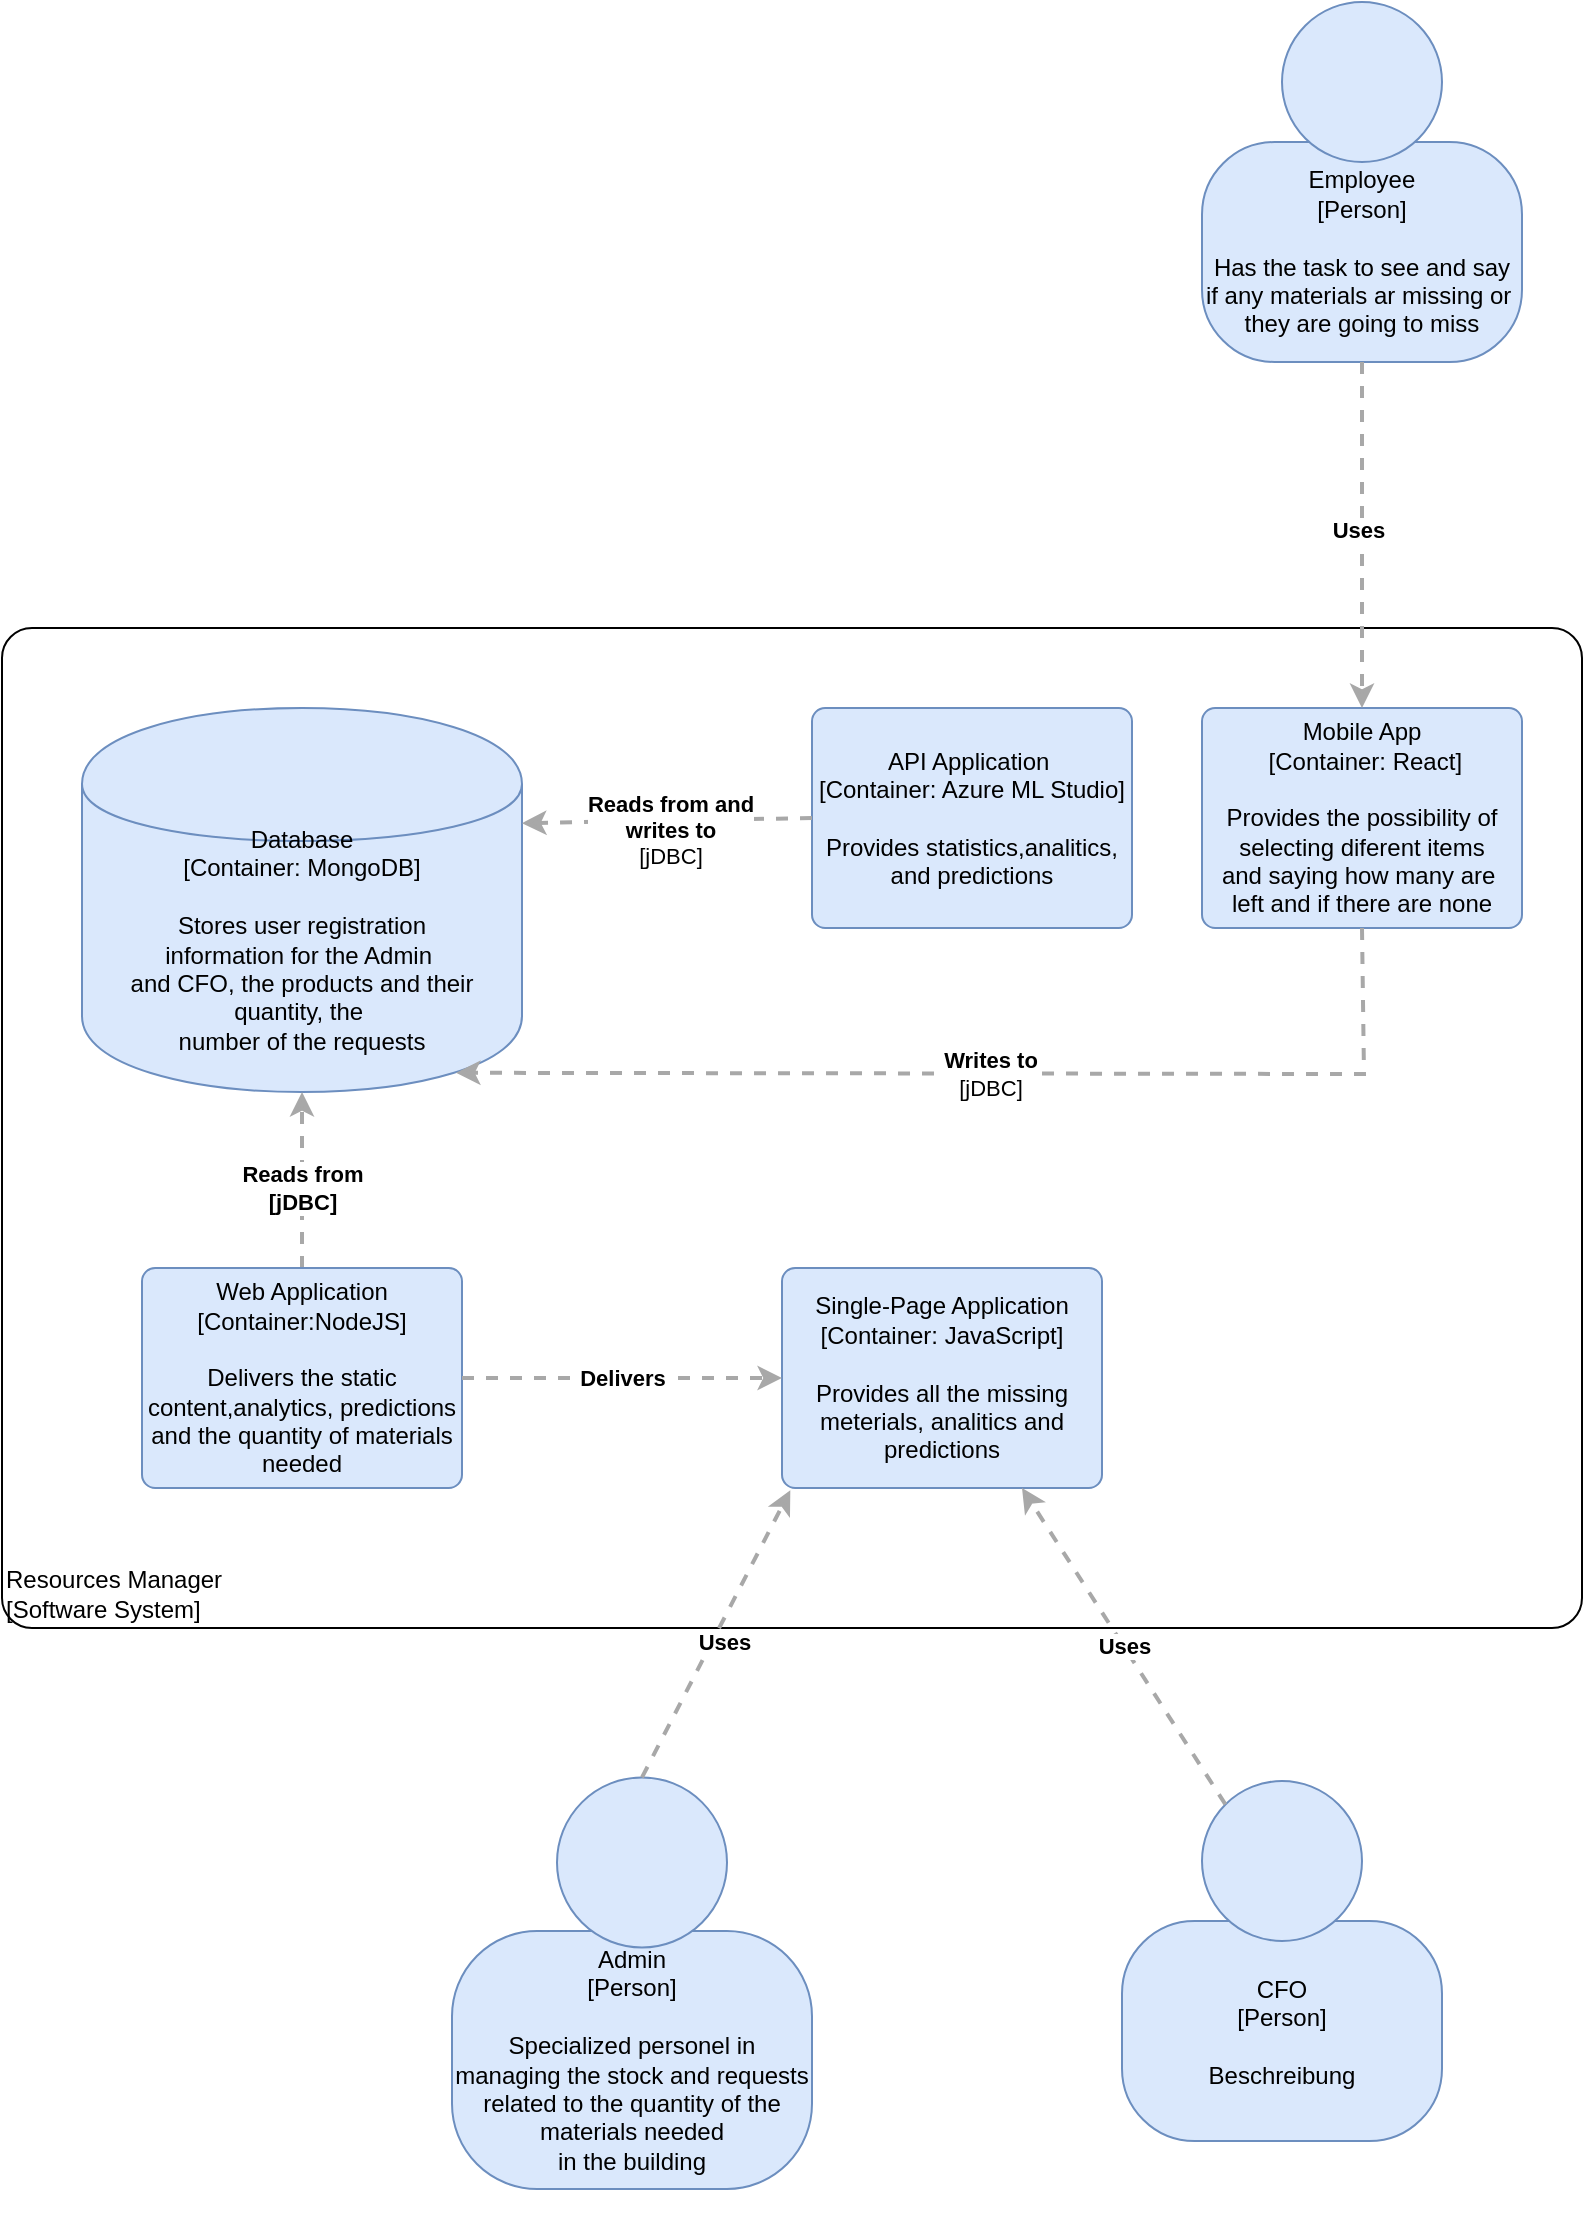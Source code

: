 <mxfile version="10.5.4" type="device"><diagram id="Y9WPn66LSog97lFWAclX" name="Page-1"><mxGraphModel dx="1408" dy="1106" grid="1" gridSize="10" guides="1" tooltips="1" connect="1" arrows="1" fold="1" page="1" pageScale="1" pageWidth="583" pageHeight="827" math="0" shadow="0"><root><mxCell id="0"/><mxCell id="1" parent="0"/><mxCell id="GZwwDSnO7_R79dS8rw4g-1" value="" style="group;rounded=0;labelBackgroundColor=none;fillColor=none;fontColor=#000000;align=center;html=1;" parent="1" vertex="1" connectable="0"><mxGeometry x="1175" y="1022.5" width="170" height="228" as="geometry"/><C4Person as="c4"/></mxCell><object label="&lt;div&gt;&lt;br&gt;&lt;/div&gt;&lt;div&gt;&lt;br&gt;&lt;/div&gt;&lt;div&gt;Admin&lt;/div&gt;&lt;div&gt;[Person]&lt;/div&gt;&lt;div&gt;&lt;br&gt;&lt;/div&gt;&lt;div&gt;Specialized personel in managing the stock and requests related to the quantity of the materials needed&lt;br&gt;&lt;/div&gt;&lt;div&gt;in the building&lt;/div&gt;&lt;div&gt;&lt;br&gt;&lt;/div&gt;&lt;div&gt;&lt;br&gt;&lt;/div&gt;" placeholders="1" c4Name="name" c4Type="body" c4Description="Beschreibung" id="GZwwDSnO7_R79dS8rw4g-2"><mxCell style="rounded=1;whiteSpace=wrap;html=1;labelBackgroundColor=none;fillColor=#dae8fc;fontColor=#000000;align=center;arcSize=33;strokeColor=#6c8ebf;" parent="GZwwDSnO7_R79dS8rw4g-1" vertex="1"><mxGeometry x="-10" y="99" width="180" height="129" as="geometry"/><C4Person as="c4"/></mxCell></object><mxCell id="GZwwDSnO7_R79dS8rw4g-3" value="" style="ellipse;whiteSpace=wrap;html=1;aspect=fixed;rounded=0;labelBackgroundColor=none;fillColor=#dae8fc;fontSize=12;fontColor=#000000;align=center;strokeColor=#6c8ebf;" parent="GZwwDSnO7_R79dS8rw4g-1" vertex="1"><mxGeometry x="42.5" y="22.222" width="85" height="85" as="geometry"/><C4Person as="c4"/></mxCell><mxCell id="GZwwDSnO7_R79dS8rw4g-23" value="" style="group;rounded=0;labelBackgroundColor=none;fillColor=none;fontColor=#000000;align=center;html=1;" parent="1" vertex="1" connectable="0"><mxGeometry x="1540" y="157" width="160" height="180" as="geometry"/><C4Person as="c4"/></mxCell><object label="Employee&lt;br&gt;&lt;div&gt;[Person]&lt;/div&gt;&lt;div&gt;&lt;br&gt;&lt;/div&gt;&lt;div&gt;Has the task to see and say&lt;/div&gt;&lt;div&gt;if any materials ar missing or&amp;nbsp;&lt;/div&gt;&lt;div&gt;they are going to miss&lt;/div&gt;" placeholders="1" c4Name="name" c4Type="body" c4Description="Beschreibung" id="GZwwDSnO7_R79dS8rw4g-24"><mxCell style="rounded=1;whiteSpace=wrap;html=1;labelBackgroundColor=none;fillColor=#dae8fc;fontColor=#000000;align=center;arcSize=33;strokeColor=#6c8ebf;" parent="GZwwDSnO7_R79dS8rw4g-23" vertex="1"><mxGeometry y="70" width="160" height="110" as="geometry"/><C4Person as="c4"/></mxCell></object><mxCell id="GZwwDSnO7_R79dS8rw4g-25" value="" style="ellipse;whiteSpace=wrap;html=1;aspect=fixed;rounded=0;labelBackgroundColor=none;fillColor=#dae8fc;fontSize=12;fontColor=#000000;align=center;strokeColor=#6c8ebf;" parent="GZwwDSnO7_R79dS8rw4g-23" vertex="1"><mxGeometry x="40" width="80" height="80" as="geometry"/><C4Person as="c4"/></mxCell><mxCell id="WpH0PgQD271ktpPxvavB-1" value="" style="group;rounded=0;labelBackgroundColor=none;fillColor=none;fontColor=#000000;align=center;html=1;" vertex="1" connectable="0" parent="1"><mxGeometry x="1500" y="1046.5" width="160" height="180" as="geometry"/><C4Person as="c4"/></mxCell><object label="&lt;div&gt;CFO&lt;/div&gt;&lt;div&gt;[Person]&lt;/div&gt;&lt;div&gt;&lt;br&gt;&lt;/div&gt;&lt;div&gt;Beschreibung&lt;/div&gt;" placeholders="1" c4Name="name" c4Type="body" c4Description="Beschreibung" id="WpH0PgQD271ktpPxvavB-2"><mxCell style="rounded=1;whiteSpace=wrap;html=1;labelBackgroundColor=none;fillColor=#dae8fc;fontColor=#000000;align=center;arcSize=33;strokeColor=#6c8ebf;" vertex="1" parent="WpH0PgQD271ktpPxvavB-1"><mxGeometry y="70" width="160" height="110" as="geometry"/><C4Person as="c4"/></mxCell></object><mxCell id="WpH0PgQD271ktpPxvavB-3" value="" style="ellipse;whiteSpace=wrap;html=1;aspect=fixed;rounded=0;labelBackgroundColor=none;fillColor=#dae8fc;fontSize=12;fontColor=#000000;align=center;strokeColor=#6c8ebf;" vertex="1" parent="WpH0PgQD271ktpPxvavB-1"><mxGeometry x="40" width="80" height="80" as="geometry"/><C4Person as="c4"/></mxCell><object label="&lt;div style=&quot;text-align: left&quot;&gt;Resources Manager&lt;/div&gt;&lt;div style=&quot;text-align: left&quot;&gt;[Software System]&lt;/div&gt;" placeholders="1" c4Name="hostname" c4Type="DeploymentNode" c4OperationSystem="operationSystem" c4ScalingFactor="scalingFactor" id="WpH0PgQD271ktpPxvavB-16"><mxCell style="rounded=1;whiteSpace=wrap;html=1;labelBackgroundColor=none;fillColor=#ffffff;fontColor=#000000;align=left;arcSize=3;strokeColor=#000000;verticalAlign=bottom;" vertex="1" parent="1"><mxGeometry x="940" y="470" width="790" height="500" as="geometry"/><C4DeploymentNode as="c4"/></mxCell></object><object label="&lt;span&gt;Database&lt;/span&gt;&lt;div&gt;[Container: MongoDB]&lt;/div&gt;&lt;div&gt;&lt;br&gt;&lt;/div&gt;&lt;div&gt;Stores user registration&lt;/div&gt;&lt;div&gt;information for the Admin&amp;nbsp;&lt;/div&gt;&lt;div&gt;and CFO, the products and their quantity, the&amp;nbsp;&lt;/div&gt;&lt;div&gt;number of the requests&lt;/div&gt;" placeholders="1" c4Type="Database" c4Technology="technology" c4Description="Beschreibung" id="WpH0PgQD271ktpPxvavB-17"><mxCell style="shape=cylinder;whiteSpace=wrap;html=1;boundedLbl=1;rounded=0;labelBackgroundColor=none;fillColor=#dae8fc;fontSize=12;fontColor=#000000;align=center;strokeColor=#6c8ebf;" vertex="1" parent="1"><mxGeometry x="980" y="510" width="220" height="192" as="geometry"/><C4Database as="c4"/></mxCell></object><object label="API Application&amp;nbsp;&lt;br&gt;&lt;div&gt;[Container: Azure ML Studio&lt;span&gt;]&lt;/span&gt;&lt;/div&gt;&lt;div&gt;&lt;br&gt;&lt;/div&gt;&lt;div&gt;Provides statistics,analitics, and predictions&lt;/div&gt;" placeholders="1" c4Name="name" c4Type="Container" c4Technology="technology" c4Description="Beschreibung" id="WpH0PgQD271ktpPxvavB-18"><mxCell style="rounded=1;whiteSpace=wrap;html=1;labelBackgroundColor=none;fillColor=#dae8fc;fontColor=#000000;align=center;arcSize=6;strokeColor=#6c8ebf;" vertex="1" parent="1"><mxGeometry x="1345" y="510" width="160" height="110" as="geometry"/><C4Container as="c4"/></mxCell></object><object label="&lt;div style=&quot;text-align: left&quot;&gt;&lt;div style=&quot;text-align: center&quot;&gt;&lt;b&gt;Reads from and&lt;/b&gt;&lt;/div&gt;&lt;div style=&quot;text-align: center&quot;&gt;&lt;b&gt;writes to&lt;/b&gt;&lt;/div&gt;&lt;div style=&quot;text-align: center&quot;&gt;[jDBC]&lt;/div&gt;&lt;/div&gt;" c4Type="Relationship" c4Description="Beschreibung" c4Technology="technology" id="WpH0PgQD271ktpPxvavB-19"><mxCell style="edgeStyle=none;rounded=0;html=1;entryX=1;entryY=0.3;jettySize=auto;orthogonalLoop=1;strokeColor=#A8A8A8;strokeWidth=2;fontColor=#000000;jumpStyle=none;dashed=1;entryDx=0;entryDy=0;exitX=0;exitY=0.5;exitDx=0;exitDy=0;" edge="1" parent="1" source="WpH0PgQD271ktpPxvavB-18" target="WpH0PgQD271ktpPxvavB-17"><mxGeometry x="-0.031" y="5" width="160" relative="1" as="geometry"><mxPoint x="1290" y="590" as="sourcePoint"/><mxPoint x="1390" y="710" as="targetPoint"/><Array as="points"/><mxPoint x="-1" as="offset"/></mxGeometry><C4Relationship as="c4"/></mxCell></object><object label="&lt;span&gt;Mobile App&lt;br&gt;&amp;nbsp;[Container: React&lt;/span&gt;&lt;span&gt;]&lt;/span&gt;&lt;span&gt;&lt;br&gt;&lt;/span&gt;&lt;div&gt;&lt;br&gt;&lt;/div&gt;&lt;div&gt;Provides the possibility of&lt;/div&gt;&lt;div&gt;selecting diferent items&lt;/div&gt;&lt;div&gt;and saying how many are&amp;nbsp;&lt;/div&gt;&lt;div&gt;left and if there are none&lt;/div&gt;" placeholders="1" c4Name="name" c4Type="Container" c4Technology="technology" c4Description="Beschreibung" id="WpH0PgQD271ktpPxvavB-20"><mxCell style="rounded=1;whiteSpace=wrap;html=1;labelBackgroundColor=none;fillColor=#dae8fc;fontColor=#000000;align=center;arcSize=6;strokeColor=#6c8ebf;" vertex="1" parent="1"><mxGeometry x="1540" y="510" width="160" height="110" as="geometry"/><C4Container as="c4"/></mxCell></object><object label="&lt;div style=&quot;text-align: left&quot;&gt;&lt;div style=&quot;text-align: center&quot;&gt;&lt;b&gt;Reads from&lt;/b&gt;&lt;/div&gt;&lt;div style=&quot;text-align: center&quot;&gt;&lt;b&gt;[jDBC]&lt;/b&gt;&lt;/div&gt;&lt;/div&gt;" c4Type="Relationship" c4Description="Beschreibung" c4Technology="technology" id="WpH0PgQD271ktpPxvavB-21"><mxCell style="edgeStyle=none;rounded=0;html=1;jettySize=auto;orthogonalLoop=1;strokeColor=#A8A8A8;strokeWidth=2;fontColor=#000000;jumpStyle=none;dashed=1;exitX=0.5;exitY=0;exitDx=0;exitDy=0;entryX=0.5;entryY=1;entryDx=0;entryDy=0;" edge="1" parent="1" source="WpH0PgQD271ktpPxvavB-23" target="WpH0PgQD271ktpPxvavB-17"><mxGeometry x="-0.084" width="160" relative="1" as="geometry"><mxPoint x="810" y="650" as="sourcePoint"/><mxPoint x="890" y="700" as="targetPoint"/><Array as="points"/><mxPoint as="offset"/></mxGeometry><C4Relationship as="c4"/></mxCell></object><object label="&lt;div style=&quot;text-align: left&quot;&gt;&lt;div style=&quot;text-align: center&quot;&gt;&lt;b&gt;Uses&lt;/b&gt;&lt;/div&gt;&lt;/div&gt;" c4Type="Relationship" c4Description="Beschreibung" c4Technology="technology" id="WpH0PgQD271ktpPxvavB-15"><mxCell style="edgeStyle=none;rounded=0;html=1;jettySize=auto;orthogonalLoop=1;strokeColor=#A8A8A8;strokeWidth=2;fontColor=#000000;jumpStyle=none;dashed=1;exitX=0.5;exitY=1;exitDx=0;exitDy=0;" edge="1" parent="1" source="GZwwDSnO7_R79dS8rw4g-24" target="WpH0PgQD271ktpPxvavB-20"><mxGeometry x="-0.034" y="-2" width="160" relative="1" as="geometry"><mxPoint x="795.429" y="435.429" as="sourcePoint"/><mxPoint x="930" y="530" as="targetPoint"/><mxPoint as="offset"/></mxGeometry><C4Relationship as="c4"/></mxCell></object><object label="Web Application&lt;br&gt;&lt;div&gt;[Container:NodeJS&lt;span&gt;]&lt;/span&gt;&lt;/div&gt;&lt;div&gt;&lt;br&gt;&lt;/div&gt;&lt;div&gt;Delivers the static content,analytics, predictions and the quantity of materials&lt;/div&gt;&lt;div&gt;needed&lt;/div&gt;" placeholders="1" c4Name="name" c4Type="Container" c4Technology="technology" c4Description="Beschreibung" id="WpH0PgQD271ktpPxvavB-23"><mxCell style="rounded=1;whiteSpace=wrap;html=1;labelBackgroundColor=none;fillColor=#dae8fc;fontColor=#000000;align=center;arcSize=6;strokeColor=#6c8ebf;" vertex="1" parent="1"><mxGeometry x="1010" y="790" width="160" height="110" as="geometry"/><C4Container as="c4"/></mxCell></object><object label="&lt;div style=&quot;text-align: left&quot;&gt;&lt;div style=&quot;text-align: center&quot;&gt;&lt;b&gt;Writes to&lt;/b&gt;&lt;/div&gt;&lt;div style=&quot;text-align: center&quot;&gt;[jDBC]&lt;/div&gt;&lt;/div&gt;" c4Type="Relationship" c4Description="Beschreibung" c4Technology="technology" id="WpH0PgQD271ktpPxvavB-25"><mxCell style="edgeStyle=none;rounded=0;html=1;jettySize=auto;orthogonalLoop=1;strokeColor=#A8A8A8;strokeWidth=2;fontColor=#000000;jumpStyle=none;dashed=1;exitX=0.5;exitY=1;exitDx=0;exitDy=0;entryX=0.85;entryY=0.95;entryDx=0;entryDy=0;entryPerimeter=0;" edge="1" parent="1" source="WpH0PgQD271ktpPxvavB-20" target="WpH0PgQD271ktpPxvavB-17"><mxGeometry x="-0.015" width="160" relative="1" as="geometry"><mxPoint x="870" y="740" as="sourcePoint"/><mxPoint x="860" y="820" as="targetPoint"/><Array as="points"><mxPoint x="1621" y="693"/></Array><mxPoint x="-1" as="offset"/></mxGeometry><C4Relationship as="c4"/></mxCell></object><object label="Single-Page Application&lt;br&gt;&lt;div&gt;[Container: JavaScript&lt;span&gt;]&lt;/span&gt;&lt;/div&gt;&lt;div&gt;&lt;br&gt;&lt;/div&gt;&lt;div&gt;Provides all the missing meterials, analitics and predictions&lt;/div&gt;" placeholders="1" c4Name="name" c4Type="Container" c4Technology="technology" c4Description="Beschreibung" id="WpH0PgQD271ktpPxvavB-26"><mxCell style="rounded=1;whiteSpace=wrap;html=1;labelBackgroundColor=none;fillColor=#dae8fc;fontColor=#000000;align=center;arcSize=6;strokeColor=#6c8ebf;" vertex="1" parent="1"><mxGeometry x="1330" y="790" width="160" height="110" as="geometry"/><C4Container as="c4"/></mxCell></object><object label="&lt;div style=&quot;text-align: left&quot;&gt;&lt;div style=&quot;text-align: center&quot;&gt;&lt;b&gt;Delivers&lt;/b&gt;&lt;/div&gt;&lt;/div&gt;" c4Type="Relationship" c4Description="Beschreibung" c4Technology="technology" id="WpH0PgQD271ktpPxvavB-27"><mxCell style="edgeStyle=none;rounded=0;html=1;entryX=0;entryY=0.5;jettySize=auto;orthogonalLoop=1;strokeColor=#A8A8A8;strokeWidth=2;fontColor=#000000;jumpStyle=none;dashed=1;exitX=1;exitY=0.5;exitDx=0;exitDy=0;entryDx=0;entryDy=0;" edge="1" parent="1" source="WpH0PgQD271ktpPxvavB-23" target="WpH0PgQD271ktpPxvavB-26"><mxGeometry width="160" relative="1" as="geometry"><mxPoint x="1130" y="990" as="sourcePoint"/><mxPoint x="1290" y="990" as="targetPoint"/></mxGeometry><C4Relationship as="c4"/></mxCell></object><object label="&lt;div style=&quot;text-align: left&quot;&gt;&lt;div style=&quot;text-align: center&quot;&gt;&lt;b&gt;Uses&lt;/b&gt;&lt;/div&gt;&lt;/div&gt;" c4Type="Relationship" c4Description="Beschreibung" c4Technology="technology" id="WpH0PgQD271ktpPxvavB-28"><mxCell style="edgeStyle=none;rounded=0;html=1;entryX=0.026;entryY=1.01;jettySize=auto;orthogonalLoop=1;strokeColor=#A8A8A8;strokeWidth=2;fontColor=#000000;jumpStyle=none;dashed=1;entryDx=0;entryDy=0;entryPerimeter=0;exitX=0.5;exitY=0;exitDx=0;exitDy=0;" edge="1" parent="1" source="GZwwDSnO7_R79dS8rw4g-3" target="WpH0PgQD271ktpPxvavB-26"><mxGeometry x="-0.029" y="-4" width="160" relative="1" as="geometry"><mxPoint x="840" y="1140" as="sourcePoint"/><mxPoint x="1000" y="1140" as="targetPoint"/><mxPoint x="1" as="offset"/></mxGeometry><C4Relationship as="c4"/></mxCell></object><object label="&lt;div style=&quot;text-align: left&quot;&gt;&lt;div style=&quot;text-align: center&quot;&gt;&lt;b&gt;Uses&lt;/b&gt;&lt;/div&gt;&lt;/div&gt;" c4Type="Relationship" c4Description="Beschreibung" c4Technology="technology" id="WpH0PgQD271ktpPxvavB-29"><mxCell style="edgeStyle=none;rounded=0;html=1;entryX=0.75;entryY=1;jettySize=auto;orthogonalLoop=1;strokeColor=#A8A8A8;strokeWidth=2;fontColor=#000000;jumpStyle=none;dashed=1;entryDx=0;entryDy=0;exitX=0;exitY=0;exitDx=0;exitDy=0;" edge="1" parent="1" source="WpH0PgQD271ktpPxvavB-3" target="WpH0PgQD271ktpPxvavB-26"><mxGeometry width="160" relative="1" as="geometry"><mxPoint x="940" y="1300" as="sourcePoint"/><mxPoint x="1100" y="1300" as="targetPoint"/></mxGeometry><C4Relationship as="c4"/></mxCell></object></root></mxGraphModel></diagram></mxfile>